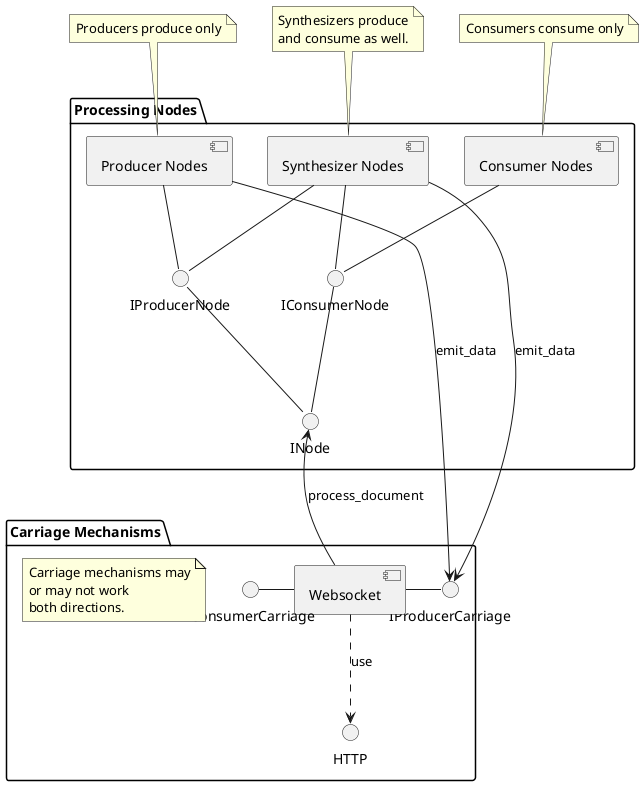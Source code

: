 @startuml

package "Processing Nodes" {
[Consumer Nodes]
[Synthesizer Nodes]
[Producer Nodes]
[Producer Nodes] -- IProducerNode
[Synthesizer Nodes] -- IProducerNode
[Synthesizer Nodes] -- IConsumerNode
[Consumer Nodes] -- IConsumerNode
IProducerNode -- INode
IConsumerNode -- INode
}

package "Carriage Mechanisms" {
[Producer Nodes] -> IProducerCarriage : emit_data
[Websocket] - IProducerCarriage
[Websocket] ..> HTTP :use
IConsumerCarriage - [Websocket]
[Websocket] -up-> INode : process_document
[Synthesizer Nodes] -> IProducerCarriage : emit_data

note "Carriage mechanisms may\nor may not work\nboth directions." as carrN

}

note top of [Producer Nodes]
  Producers produce only
end note

note top of [Synthesizer Nodes]
  Synthesizers produce
  and consume as well.
end note

note top of [Consumer Nodes]
  Consumers consume only
end note



@enduml